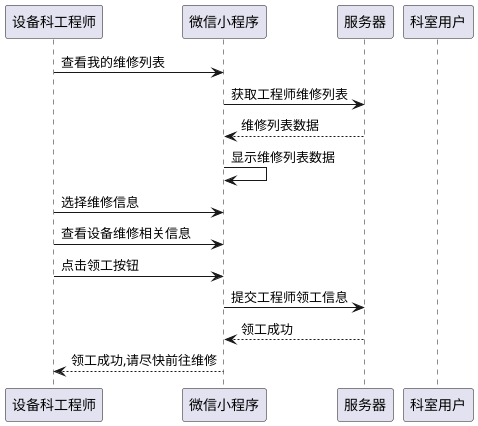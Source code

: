 @startuml
participant 设备科工程师 as gcs
participant 微信小程序 as wx
participant 服务器 as ser
participant 科室用户 as usr

gcs->wx: 查看我的维修列表
wx->ser: 获取工程师维修列表
ser-->wx: 维修列表数据
wx->wx: 显示维修列表数据
gcs->wx: 选择维修信息
gcs->wx: 查看设备维修相关信息
gcs->wx: 点击领工按钮
wx->ser: 提交工程师领工信息
ser-->wx: 领工成功
wx-->gcs: 领工成功,请尽快前往维修
@enduml